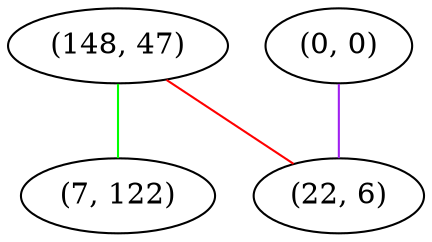 graph "" {
"(148, 47)";
"(0, 0)";
"(7, 122)";
"(22, 6)";
"(148, 47)" -- "(7, 122)"  [color=green, key=0, weight=2];
"(148, 47)" -- "(22, 6)"  [color=red, key=0, weight=1];
"(0, 0)" -- "(22, 6)"  [color=purple, key=0, weight=4];
}
